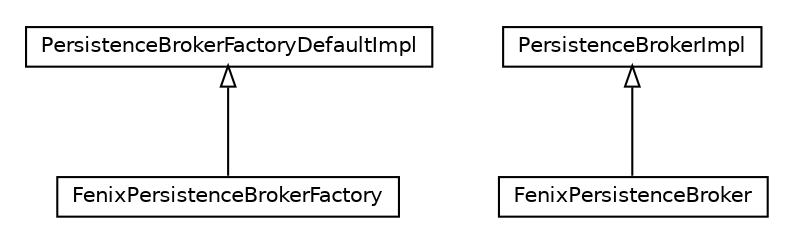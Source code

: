 #!/usr/local/bin/dot
#
# Class diagram 
# Generated by UMLGraph version 5.1 (http://www.umlgraph.org/)
#

digraph G {
	edge [fontname="Helvetica",fontsize=10,labelfontname="Helvetica",labelfontsize=10];
	node [fontname="Helvetica",fontsize=10,shape=plaintext];
	nodesep=0.25;
	ranksep=0.5;
	// org.apache.ojb.broker.core.FenixPersistenceBrokerFactory
	c11575 [label=<<table title="org.apache.ojb.broker.core.FenixPersistenceBrokerFactory" border="0" cellborder="1" cellspacing="0" cellpadding="2" port="p" href="./FenixPersistenceBrokerFactory.html">
		<tr><td><table border="0" cellspacing="0" cellpadding="1">
<tr><td align="center" balign="center"> FenixPersistenceBrokerFactory </td></tr>
		</table></td></tr>
		</table>>, fontname="Helvetica", fontcolor="black", fontsize=10.0];
	// org.apache.ojb.broker.core.FenixPersistenceBroker
	c11576 [label=<<table title="org.apache.ojb.broker.core.FenixPersistenceBroker" border="0" cellborder="1" cellspacing="0" cellpadding="2" port="p" href="./FenixPersistenceBroker.html">
		<tr><td><table border="0" cellspacing="0" cellpadding="1">
<tr><td align="center" balign="center"> FenixPersistenceBroker </td></tr>
		</table></td></tr>
		</table>>, fontname="Helvetica", fontcolor="black", fontsize=10.0];
	//org.apache.ojb.broker.core.FenixPersistenceBrokerFactory extends org.apache.ojb.broker.core.PersistenceBrokerFactoryDefaultImpl
	c11648:p -> c11575:p [dir=back,arrowtail=empty];
	//org.apache.ojb.broker.core.FenixPersistenceBroker extends org.apache.ojb.broker.core.PersistenceBrokerImpl
	c11649:p -> c11576:p [dir=back,arrowtail=empty];
	// org.apache.ojb.broker.core.PersistenceBrokerFactoryDefaultImpl
	c11648 [label=<<table title="org.apache.ojb.broker.core.PersistenceBrokerFactoryDefaultImpl" border="0" cellborder="1" cellspacing="0" cellpadding="2" port="p" href="http://java.sun.com/j2se/1.4.2/docs/api/org/apache/ojb/broker/core/PersistenceBrokerFactoryDefaultImpl.html">
		<tr><td><table border="0" cellspacing="0" cellpadding="1">
<tr><td align="center" balign="center"> PersistenceBrokerFactoryDefaultImpl </td></tr>
		</table></td></tr>
		</table>>, fontname="Helvetica", fontcolor="black", fontsize=10.0];
	// org.apache.ojb.broker.core.PersistenceBrokerImpl
	c11649 [label=<<table title="org.apache.ojb.broker.core.PersistenceBrokerImpl" border="0" cellborder="1" cellspacing="0" cellpadding="2" port="p" href="http://java.sun.com/j2se/1.4.2/docs/api/org/apache/ojb/broker/core/PersistenceBrokerImpl.html">
		<tr><td><table border="0" cellspacing="0" cellpadding="1">
<tr><td align="center" balign="center"> PersistenceBrokerImpl </td></tr>
		</table></td></tr>
		</table>>, fontname="Helvetica", fontcolor="black", fontsize=10.0];
}

